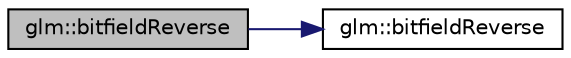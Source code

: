 digraph "glm::bitfieldReverse"
{
 // LATEX_PDF_SIZE
  edge [fontname="Helvetica",fontsize="10",labelfontname="Helvetica",labelfontsize="10"];
  node [fontname="Helvetica",fontsize="10",shape=record];
  rankdir="LR";
  Node1 [label="glm::bitfieldReverse",height=0.2,width=0.4,color="black", fillcolor="grey75", style="filled", fontcolor="black",tooltip=" "];
  Node1 -> Node2 [color="midnightblue",fontsize="10",style="solid",fontname="Helvetica"];
  Node2 [label="glm::bitfieldReverse",height=0.2,width=0.4,color="black", fillcolor="white", style="filled",URL="$group__core__func__integer.html#ga153e7e8d0c035f83cce50fc3e580930f",tooltip=" "];
}

